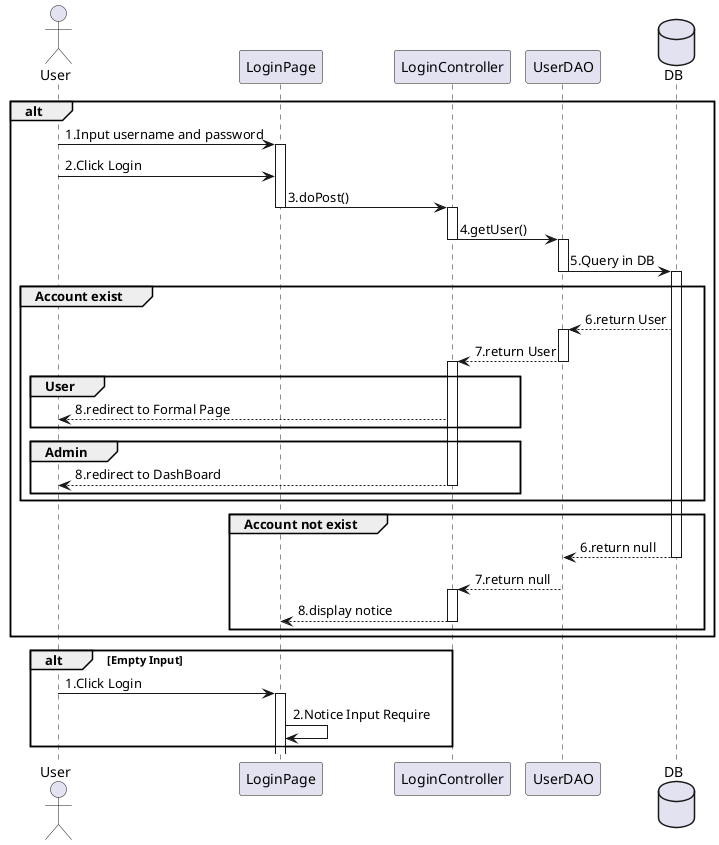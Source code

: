 @startuml

actor       User
participant LoginPage
participant LoginController
participant UserDAO
database DB

alt
    User -> LoginPage  ++: 1.Input username and password
    User -> LoginPage  --: 2.Click Login
    LoginPage -> LoginController --++: 3.doPost()
    LoginController -> UserDAO --++: 4.getUser()
    UserDAO -> DB --++ : 5.Query in DB
    group Account exist
        DB --> UserDAO ++: 6.return User
        UserDAO --> LoginController --++: 7.return User
        group User
            LoginController --> User : 8.redirect to Formal Page
        end
        group Admin
            LoginController --> User --: 8.redirect to DashBoard
        end
    end
    group Account not exist
        DB --> UserDAO --: 6.return null
        UserDAO --> LoginController --++: 7.return null
        LoginController --> LoginPage --: 8.display notice
    end
end
alt Empty Input
    User -> LoginPage  ++: 1.Click Login
    LoginPage -> LoginPage  : 2.Notice Input Require

end


@enduml